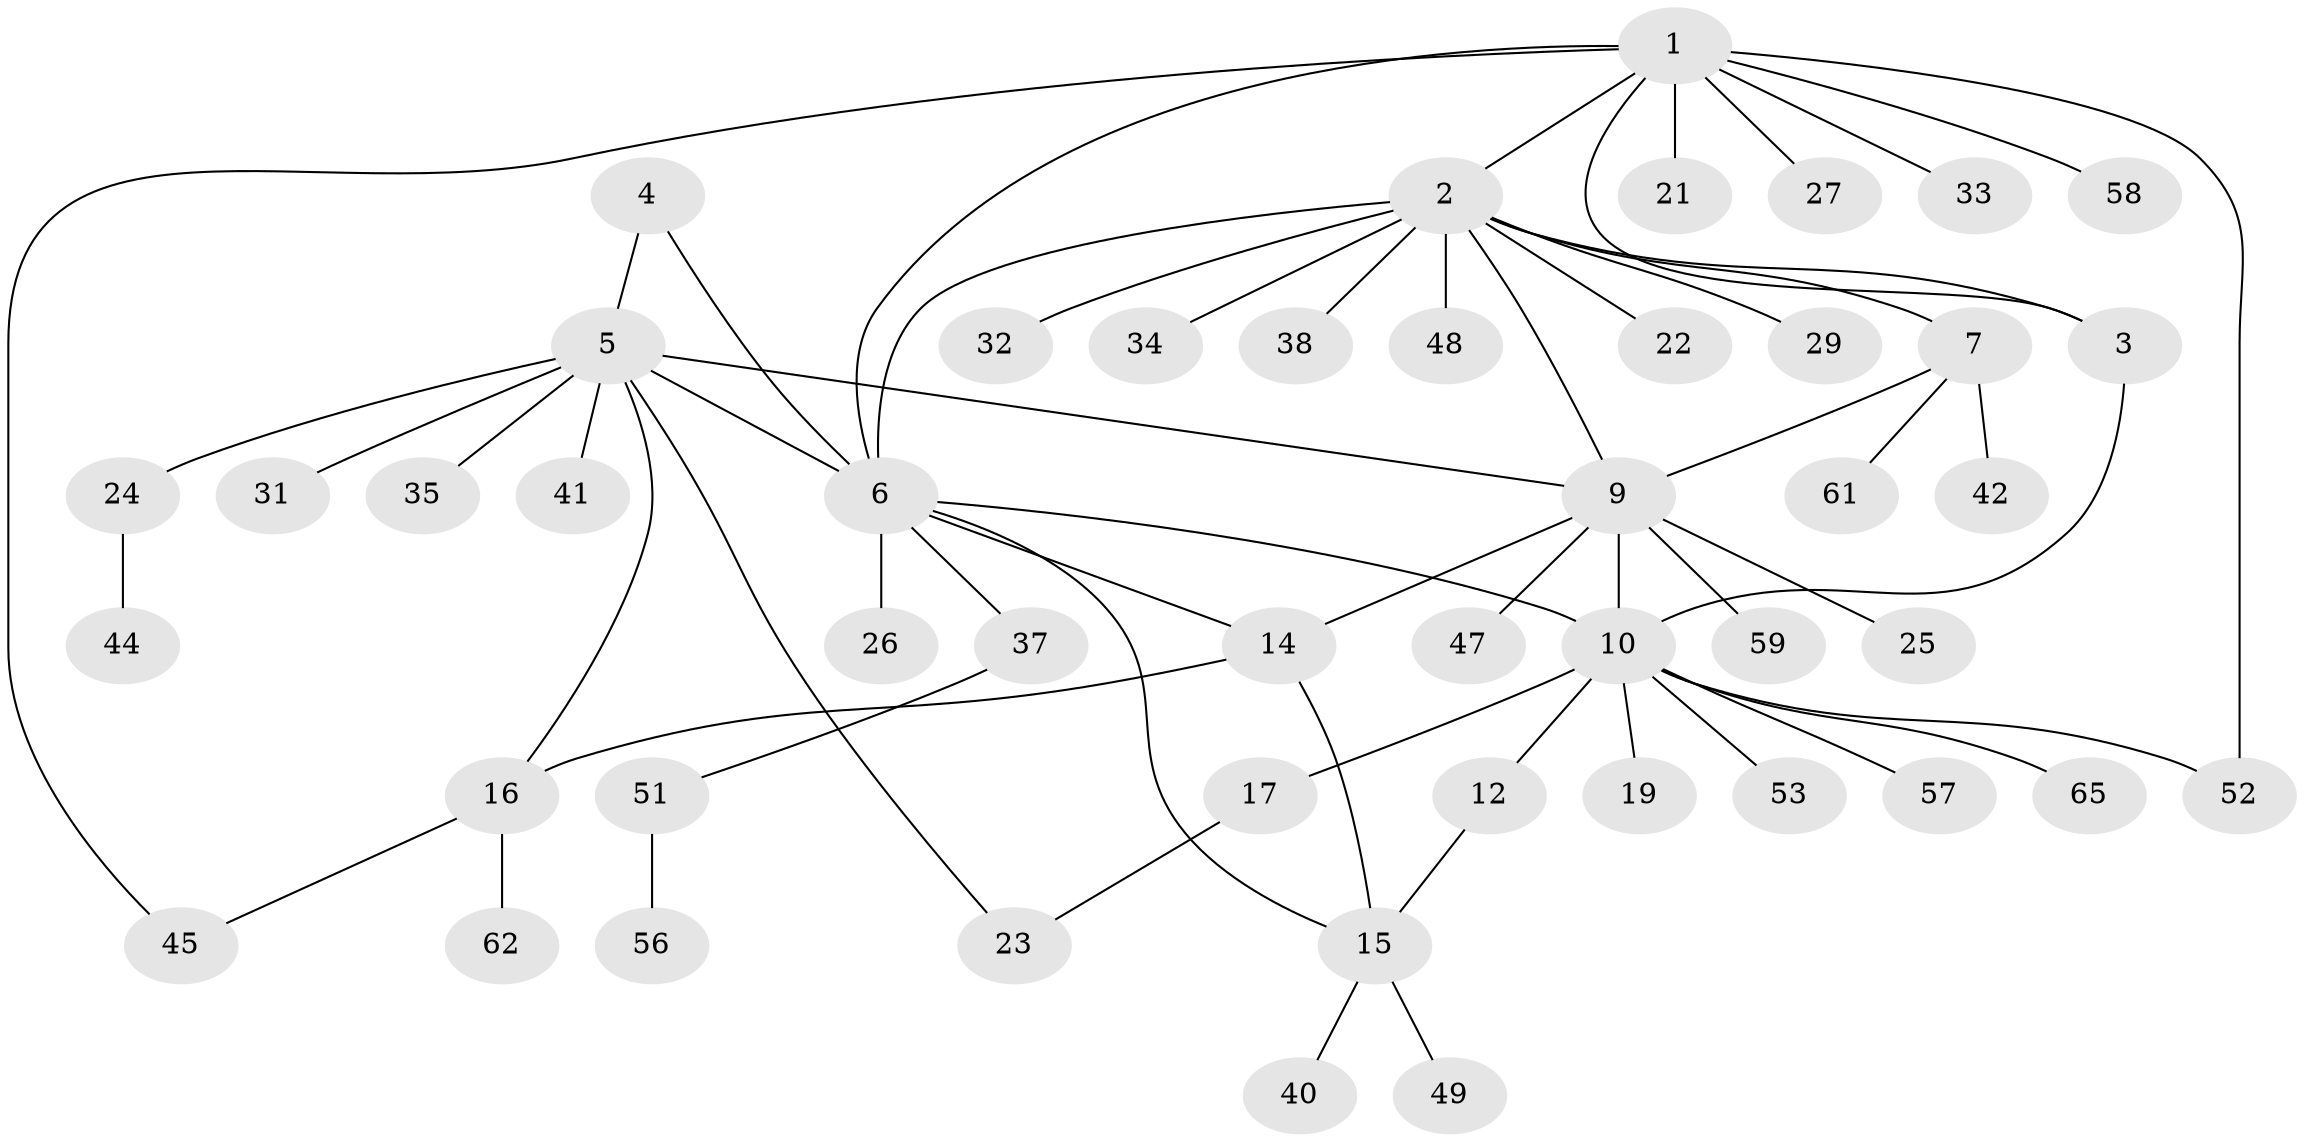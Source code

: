 // Generated by graph-tools (version 1.1) at 2025/52/02/27/25 19:52:20]
// undirected, 48 vertices, 61 edges
graph export_dot {
graph [start="1"]
  node [color=gray90,style=filled];
  1 [super="+28"];
  2 [super="+8"];
  3 [super="+43"];
  4;
  5 [super="+20"];
  6 [super="+13"];
  7 [super="+46"];
  9 [super="+50"];
  10 [super="+11"];
  12 [super="+55"];
  14;
  15 [super="+36"];
  16 [super="+18"];
  17;
  19;
  21;
  22 [super="+60"];
  23 [super="+39"];
  24 [super="+30"];
  25;
  26;
  27;
  29;
  31;
  32;
  33;
  34;
  35;
  37;
  38 [super="+54"];
  40;
  41 [super="+63"];
  42;
  44;
  45;
  47;
  48;
  49;
  51 [super="+64"];
  52;
  53;
  56;
  57;
  58;
  59;
  61;
  62;
  65;
  1 -- 2;
  1 -- 3;
  1 -- 6;
  1 -- 21;
  1 -- 27;
  1 -- 33;
  1 -- 45;
  1 -- 52;
  1 -- 58;
  2 -- 3;
  2 -- 29;
  2 -- 32;
  2 -- 6;
  2 -- 48;
  2 -- 34;
  2 -- 38;
  2 -- 7;
  2 -- 22;
  2 -- 9;
  3 -- 10;
  4 -- 5;
  4 -- 6;
  5 -- 6;
  5 -- 9;
  5 -- 24;
  5 -- 31;
  5 -- 41;
  5 -- 23;
  5 -- 16;
  5 -- 35;
  6 -- 10;
  6 -- 26;
  6 -- 37;
  6 -- 14;
  6 -- 15;
  7 -- 9;
  7 -- 42;
  7 -- 61;
  9 -- 10;
  9 -- 14;
  9 -- 25;
  9 -- 47;
  9 -- 59;
  10 -- 12 [weight=2];
  10 -- 17;
  10 -- 19;
  10 -- 52;
  10 -- 53;
  10 -- 57;
  10 -- 65;
  12 -- 15;
  14 -- 15;
  14 -- 16;
  15 -- 40;
  15 -- 49;
  16 -- 62;
  16 -- 45;
  17 -- 23;
  24 -- 44;
  37 -- 51;
  51 -- 56;
}
